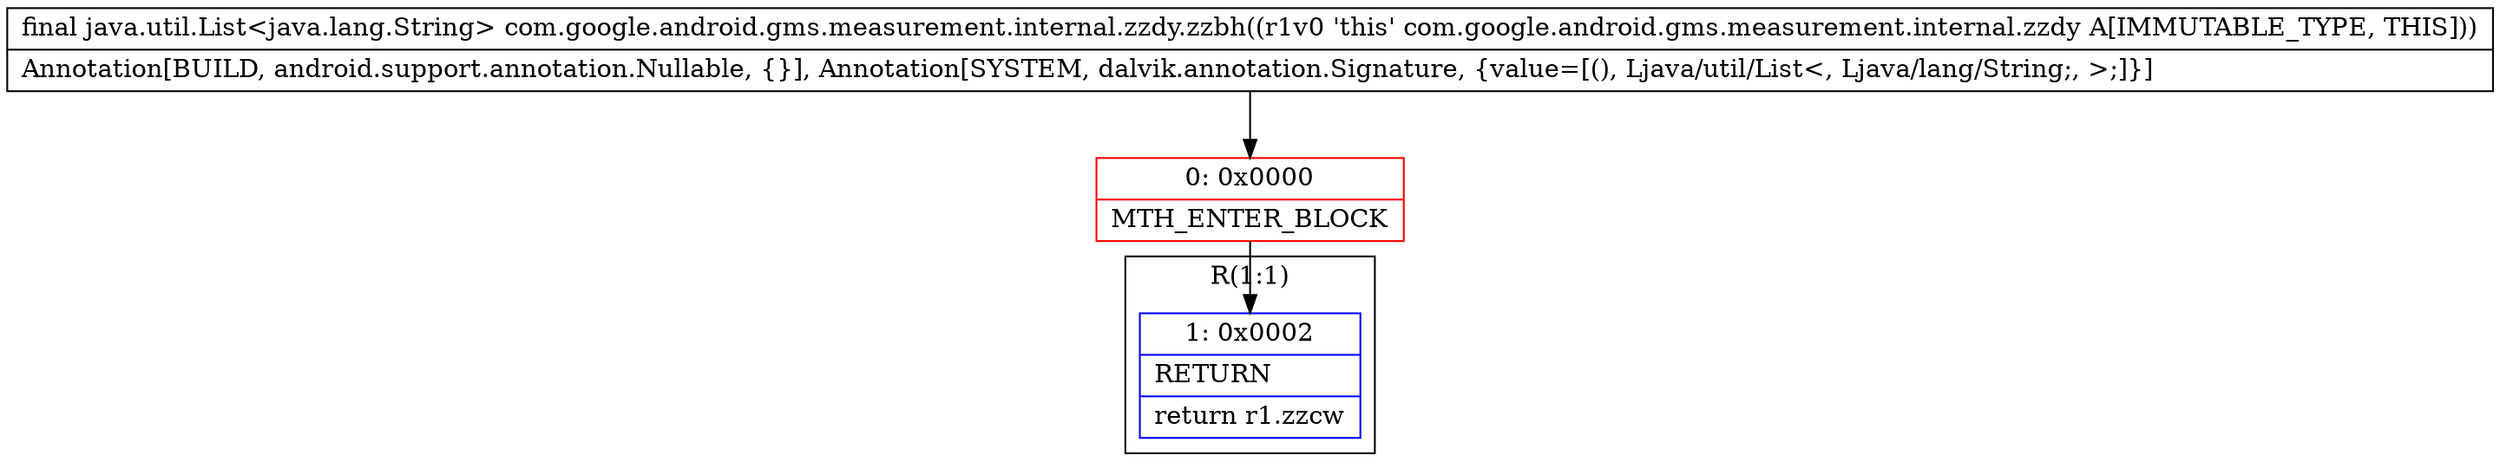 digraph "CFG forcom.google.android.gms.measurement.internal.zzdy.zzbh()Ljava\/util\/List;" {
subgraph cluster_Region_1940478211 {
label = "R(1:1)";
node [shape=record,color=blue];
Node_1 [shape=record,label="{1\:\ 0x0002|RETURN\l|return r1.zzcw\l}"];
}
Node_0 [shape=record,color=red,label="{0\:\ 0x0000|MTH_ENTER_BLOCK\l}"];
MethodNode[shape=record,label="{final java.util.List\<java.lang.String\> com.google.android.gms.measurement.internal.zzdy.zzbh((r1v0 'this' com.google.android.gms.measurement.internal.zzdy A[IMMUTABLE_TYPE, THIS]))  | Annotation[BUILD, android.support.annotation.Nullable, \{\}], Annotation[SYSTEM, dalvik.annotation.Signature, \{value=[(), Ljava\/util\/List\<, Ljava\/lang\/String;, \>;]\}]\l}"];
MethodNode -> Node_0;
Node_0 -> Node_1;
}

